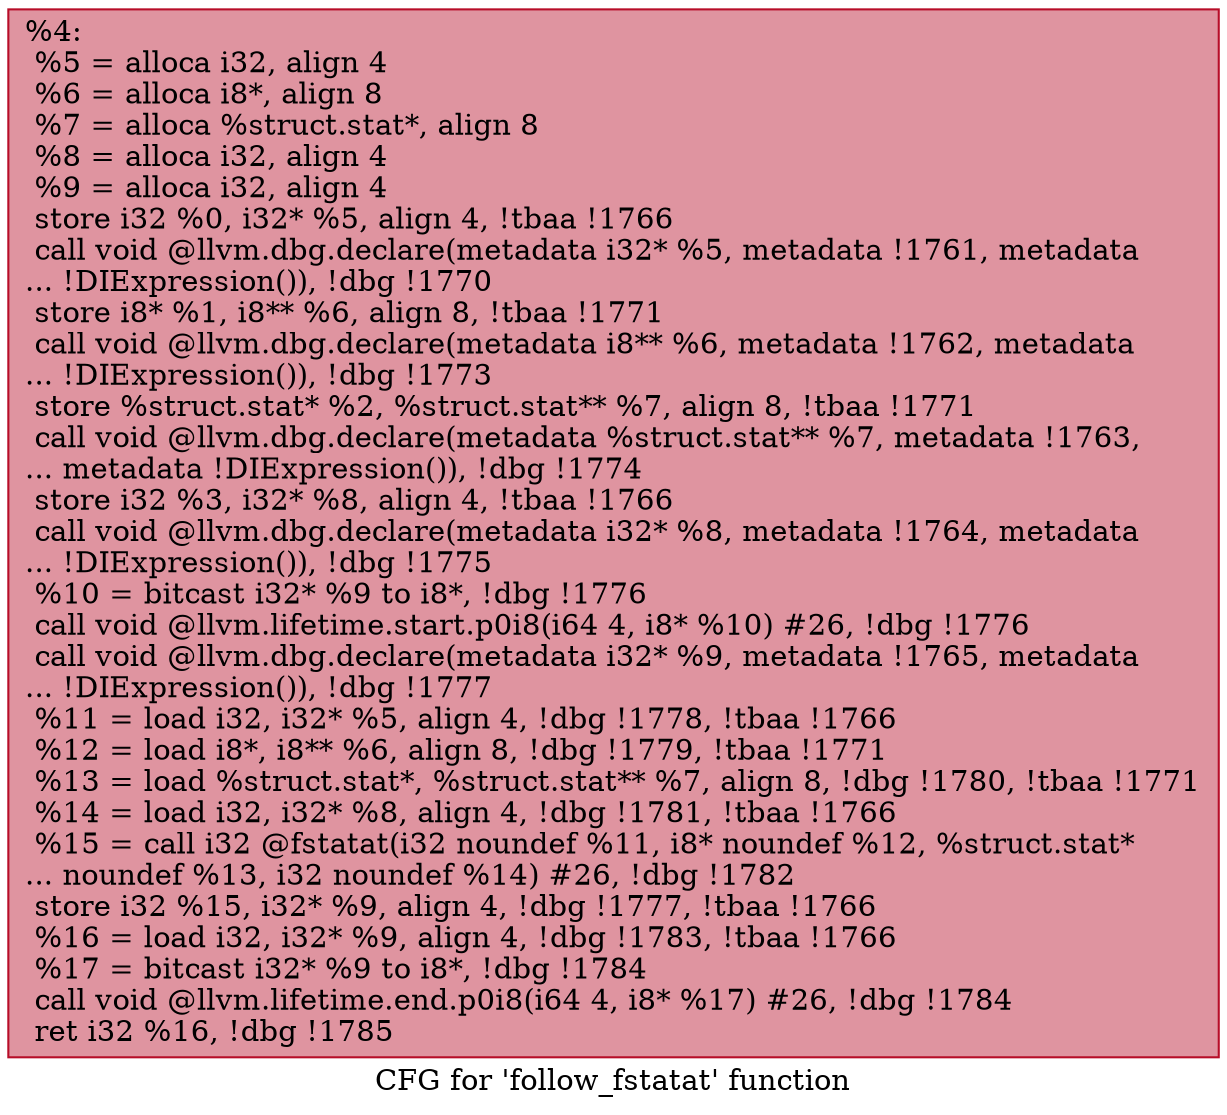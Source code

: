 digraph "CFG for 'follow_fstatat' function" {
	label="CFG for 'follow_fstatat' function";

	Node0x16a46f0 [shape=record,color="#b70d28ff", style=filled, fillcolor="#b70d2870",label="{%4:\l  %5 = alloca i32, align 4\l  %6 = alloca i8*, align 8\l  %7 = alloca %struct.stat*, align 8\l  %8 = alloca i32, align 4\l  %9 = alloca i32, align 4\l  store i32 %0, i32* %5, align 4, !tbaa !1766\l  call void @llvm.dbg.declare(metadata i32* %5, metadata !1761, metadata\l... !DIExpression()), !dbg !1770\l  store i8* %1, i8** %6, align 8, !tbaa !1771\l  call void @llvm.dbg.declare(metadata i8** %6, metadata !1762, metadata\l... !DIExpression()), !dbg !1773\l  store %struct.stat* %2, %struct.stat** %7, align 8, !tbaa !1771\l  call void @llvm.dbg.declare(metadata %struct.stat** %7, metadata !1763,\l... metadata !DIExpression()), !dbg !1774\l  store i32 %3, i32* %8, align 4, !tbaa !1766\l  call void @llvm.dbg.declare(metadata i32* %8, metadata !1764, metadata\l... !DIExpression()), !dbg !1775\l  %10 = bitcast i32* %9 to i8*, !dbg !1776\l  call void @llvm.lifetime.start.p0i8(i64 4, i8* %10) #26, !dbg !1776\l  call void @llvm.dbg.declare(metadata i32* %9, metadata !1765, metadata\l... !DIExpression()), !dbg !1777\l  %11 = load i32, i32* %5, align 4, !dbg !1778, !tbaa !1766\l  %12 = load i8*, i8** %6, align 8, !dbg !1779, !tbaa !1771\l  %13 = load %struct.stat*, %struct.stat** %7, align 8, !dbg !1780, !tbaa !1771\l  %14 = load i32, i32* %8, align 4, !dbg !1781, !tbaa !1766\l  %15 = call i32 @fstatat(i32 noundef %11, i8* noundef %12, %struct.stat*\l... noundef %13, i32 noundef %14) #26, !dbg !1782\l  store i32 %15, i32* %9, align 4, !dbg !1777, !tbaa !1766\l  %16 = load i32, i32* %9, align 4, !dbg !1783, !tbaa !1766\l  %17 = bitcast i32* %9 to i8*, !dbg !1784\l  call void @llvm.lifetime.end.p0i8(i64 4, i8* %17) #26, !dbg !1784\l  ret i32 %16, !dbg !1785\l}"];
}
